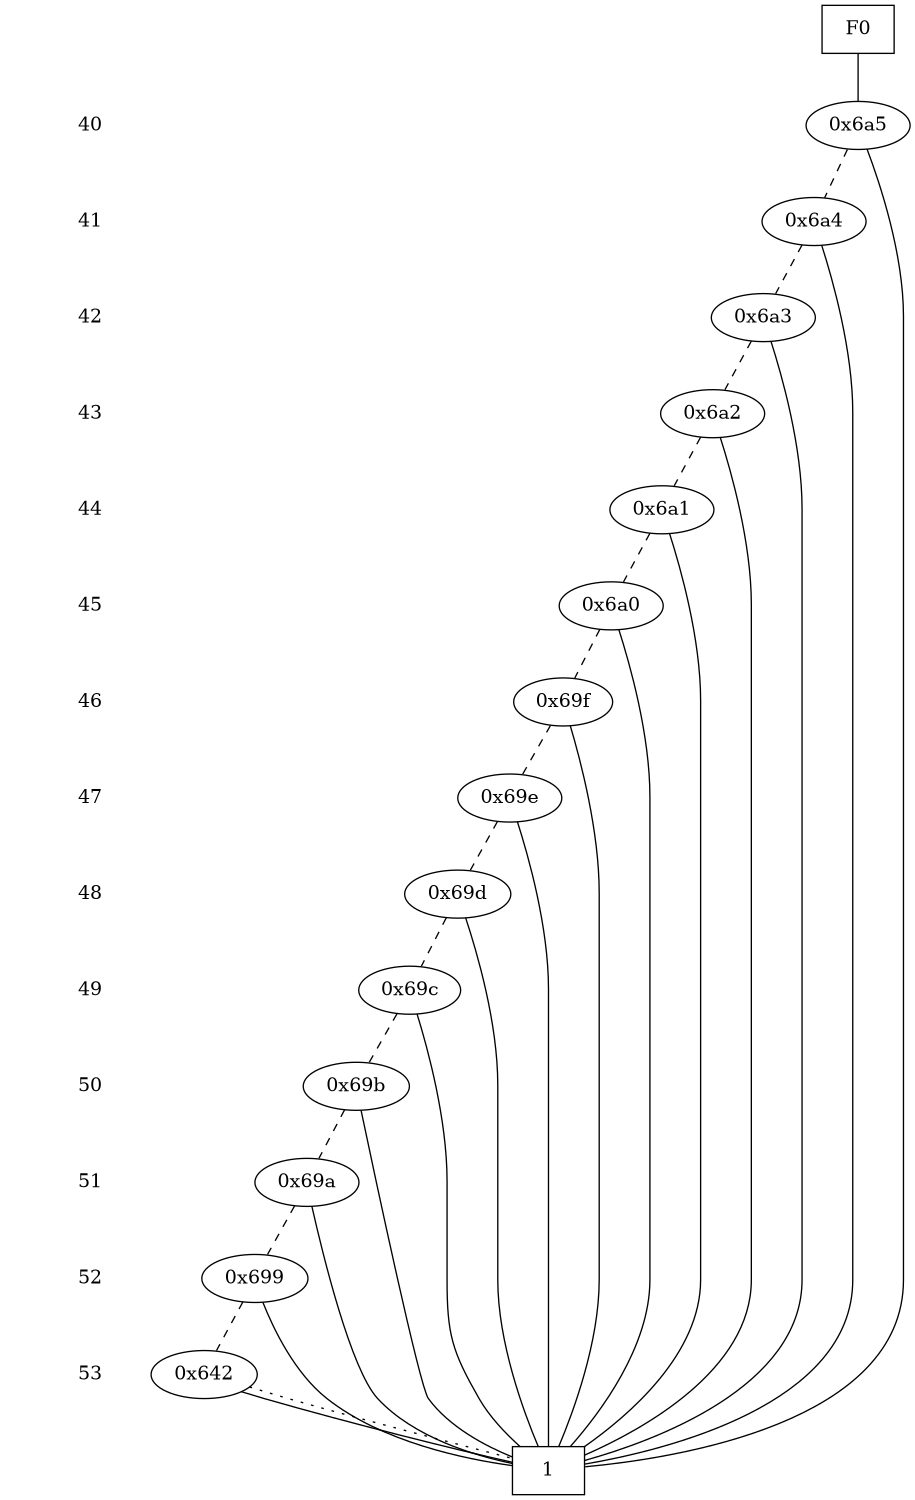 digraph "DD" {
size = "7.5,10"
center = true;
edge [dir = none];
{ node [shape = plaintext];
  edge [style = invis];
  "CONST NODES" [style = invis];
" 40 " -> " 41 " -> " 42 " -> " 43 " -> " 44 " -> " 45 " -> " 46 " -> " 47 " -> " 48 " -> " 49 " -> " 50 " -> " 51 " -> " 52 " -> " 53 " -> "CONST NODES"; 
}
{ rank = same; node [shape = box]; edge [style = invis];
"F0"; }
{ rank = same; " 40 ";
"0x6a5";
}
{ rank = same; " 41 ";
"0x6a4";
}
{ rank = same; " 42 ";
"0x6a3";
}
{ rank = same; " 43 ";
"0x6a2";
}
{ rank = same; " 44 ";
"0x6a1";
}
{ rank = same; " 45 ";
"0x6a0";
}
{ rank = same; " 46 ";
"0x69f";
}
{ rank = same; " 47 ";
"0x69e";
}
{ rank = same; " 48 ";
"0x69d";
}
{ rank = same; " 49 ";
"0x69c";
}
{ rank = same; " 50 ";
"0x69b";
}
{ rank = same; " 51 ";
"0x69a";
}
{ rank = same; " 52 ";
"0x699";
}
{ rank = same; " 53 ";
"0x642";
}
{ rank = same; "CONST NODES";
{ node [shape = box]; "0x609";
}
}
"F0" -> "0x6a5" [style = solid];
"0x6a5" -> "0x609";
"0x6a5" -> "0x6a4" [style = dashed];
"0x6a4" -> "0x609";
"0x6a4" -> "0x6a3" [style = dashed];
"0x6a3" -> "0x609";
"0x6a3" -> "0x6a2" [style = dashed];
"0x6a2" -> "0x609";
"0x6a2" -> "0x6a1" [style = dashed];
"0x6a1" -> "0x609";
"0x6a1" -> "0x6a0" [style = dashed];
"0x6a0" -> "0x609";
"0x6a0" -> "0x69f" [style = dashed];
"0x69f" -> "0x609";
"0x69f" -> "0x69e" [style = dashed];
"0x69e" -> "0x609";
"0x69e" -> "0x69d" [style = dashed];
"0x69d" -> "0x609";
"0x69d" -> "0x69c" [style = dashed];
"0x69c" -> "0x609";
"0x69c" -> "0x69b" [style = dashed];
"0x69b" -> "0x609";
"0x69b" -> "0x69a" [style = dashed];
"0x69a" -> "0x609";
"0x69a" -> "0x699" [style = dashed];
"0x699" -> "0x609";
"0x699" -> "0x642" [style = dashed];
"0x642" -> "0x609";
"0x642" -> "0x609" [style = dotted];
"0x609" [label = "1"];
}
